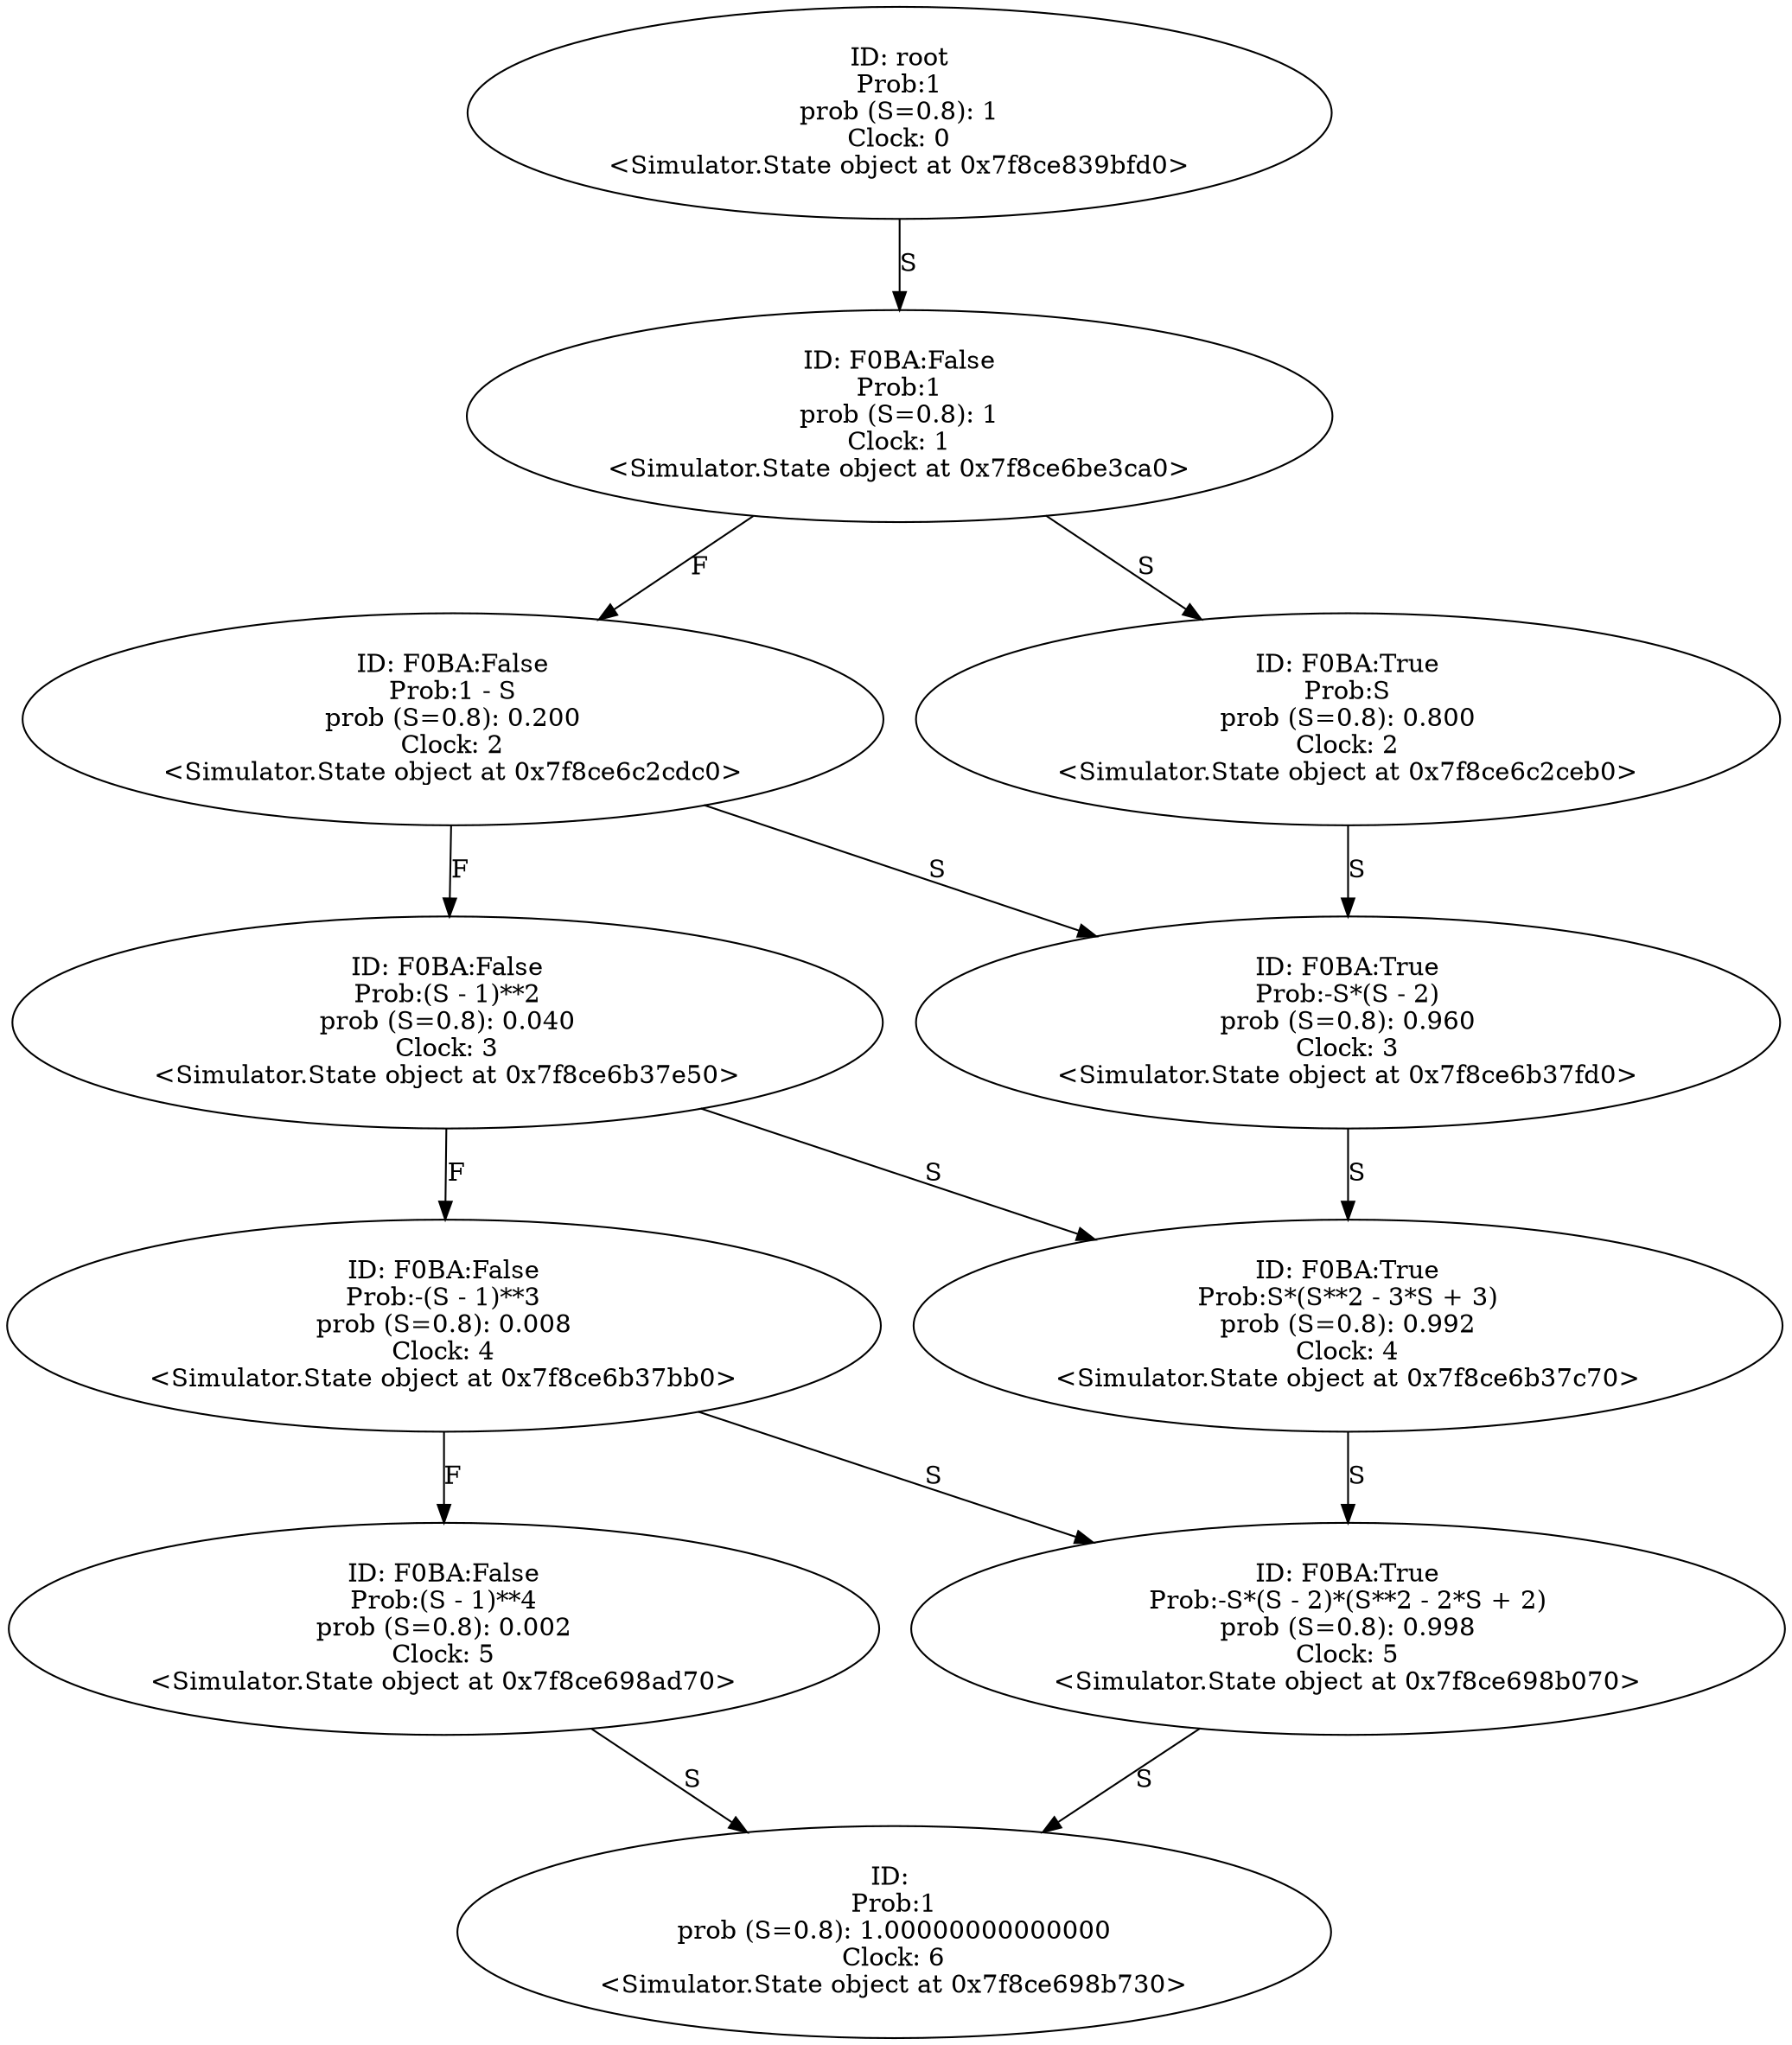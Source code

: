digraph "./Output/pulls.wrp" {
	<Simulator.State object at 0x7f8ce839bfd0> [label="ID: root
Prob:1
prob (S=0.8): 1
Clock: 0
<Simulator.State object at 0x7f8ce839bfd0>"]
	<Simulator.State object at 0x7f8ce839bfd0> -> <Simulator.State object at 0x7f8ce6be3ca0> [label=S]
	<Simulator.State object at 0x7f8ce6be3ca0> [label="ID: F0BA:False
Prob:1
prob (S=0.8): 1
Clock: 1
<Simulator.State object at 0x7f8ce6be3ca0>"]
	<Simulator.State object at 0x7f8ce6be3ca0> -> <Simulator.State object at 0x7f8ce6c2cdc0> [label=F]
	<Simulator.State object at 0x7f8ce6be3ca0> -> <Simulator.State object at 0x7f8ce6c2ceb0> [label=S]
	<Simulator.State object at 0x7f8ce6c2cdc0> [label="ID: F0BA:False
Prob:1 - S
prob (S=0.8): 0.200
Clock: 2
<Simulator.State object at 0x7f8ce6c2cdc0>"]
	<Simulator.State object at 0x7f8ce6c2cdc0> -> <Simulator.State object at 0x7f8ce6b37e50> [label=F]
	<Simulator.State object at 0x7f8ce6c2cdc0> -> <Simulator.State object at 0x7f8ce6b37fd0> [label=S]
	<Simulator.State object at 0x7f8ce6c2ceb0> [label="ID: F0BA:True
Prob:S
prob (S=0.8): 0.800
Clock: 2
<Simulator.State object at 0x7f8ce6c2ceb0>"]
	<Simulator.State object at 0x7f8ce6c2ceb0> -> <Simulator.State object at 0x7f8ce6b37fd0> [label=S]
	<Simulator.State object at 0x7f8ce6b37e50> [label="ID: F0BA:False
Prob:(S - 1)**2
prob (S=0.8): 0.040
Clock: 3
<Simulator.State object at 0x7f8ce6b37e50>"]
	<Simulator.State object at 0x7f8ce6b37e50> -> <Simulator.State object at 0x7f8ce6b37bb0> [label=F]
	<Simulator.State object at 0x7f8ce6b37e50> -> <Simulator.State object at 0x7f8ce6b37c70> [label=S]
	<Simulator.State object at 0x7f8ce6b37fd0> [label="ID: F0BA:True
Prob:-S*(S - 2)
prob (S=0.8): 0.960
Clock: 3
<Simulator.State object at 0x7f8ce6b37fd0>"]
	<Simulator.State object at 0x7f8ce6b37fd0> -> <Simulator.State object at 0x7f8ce6b37c70> [label=S]
	<Simulator.State object at 0x7f8ce6b37bb0> [label="ID: F0BA:False
Prob:-(S - 1)**3
prob (S=0.8): 0.008
Clock: 4
<Simulator.State object at 0x7f8ce6b37bb0>"]
	<Simulator.State object at 0x7f8ce6b37bb0> -> <Simulator.State object at 0x7f8ce698ad70> [label=F]
	<Simulator.State object at 0x7f8ce6b37bb0> -> <Simulator.State object at 0x7f8ce698b070> [label=S]
	<Simulator.State object at 0x7f8ce6b37c70> [label="ID: F0BA:True
Prob:S*(S**2 - 3*S + 3)
prob (S=0.8): 0.992
Clock: 4
<Simulator.State object at 0x7f8ce6b37c70>"]
	<Simulator.State object at 0x7f8ce6b37c70> -> <Simulator.State object at 0x7f8ce698b070> [label=S]
	<Simulator.State object at 0x7f8ce698ad70> [label="ID: F0BA:False
Prob:(S - 1)**4
prob (S=0.8): 0.002
Clock: 5
<Simulator.State object at 0x7f8ce698ad70>"]
	<Simulator.State object at 0x7f8ce698ad70> -> <Simulator.State object at 0x7f8ce698b730> [label=S]
	<Simulator.State object at 0x7f8ce698b070> [label="ID: F0BA:True
Prob:-S*(S - 2)*(S**2 - 2*S + 2)
prob (S=0.8): 0.998
Clock: 5
<Simulator.State object at 0x7f8ce698b070>"]
	<Simulator.State object at 0x7f8ce698b070> -> <Simulator.State object at 0x7f8ce698b730> [label=S]
	<Simulator.State object at 0x7f8ce698b730> [label="ID: 
Prob:1
prob (S=0.8): 1.00000000000000
Clock: 6
<Simulator.State object at 0x7f8ce698b730>"]
}
